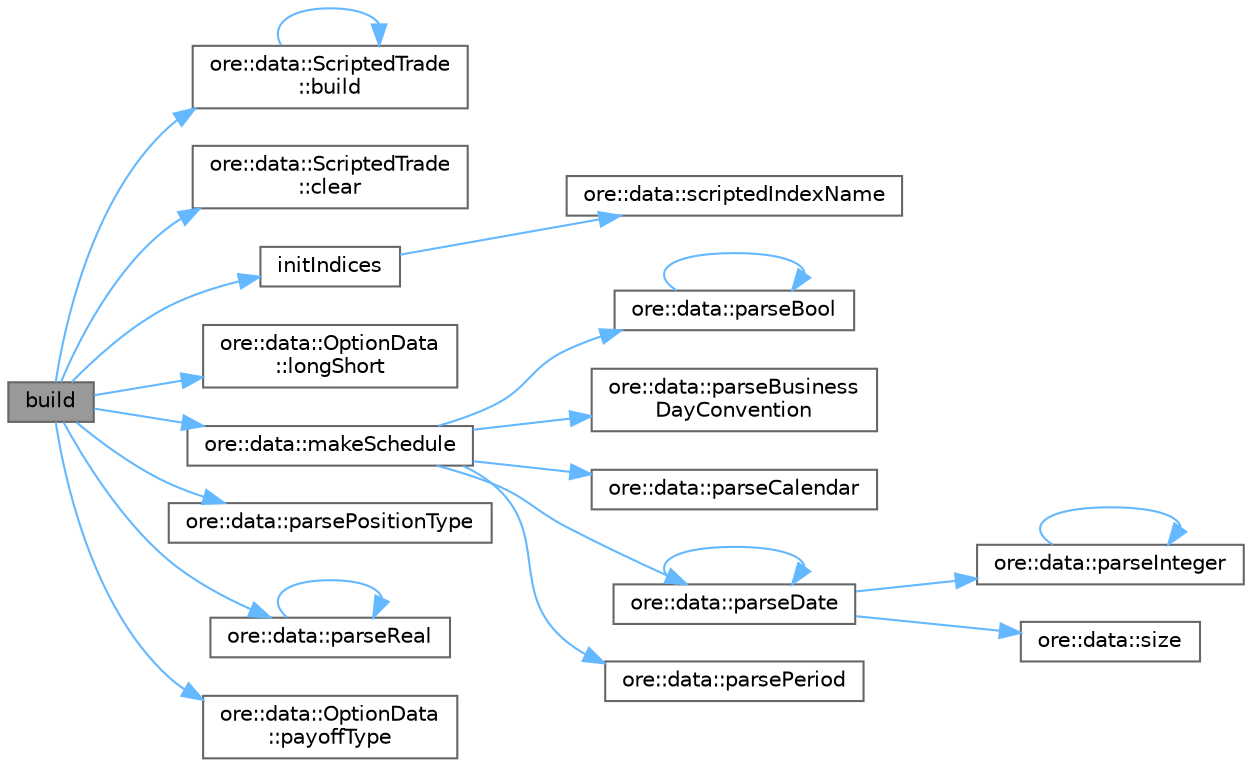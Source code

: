 digraph "build"
{
 // INTERACTIVE_SVG=YES
 // LATEX_PDF_SIZE
  bgcolor="transparent";
  edge [fontname=Helvetica,fontsize=10,labelfontname=Helvetica,labelfontsize=10];
  node [fontname=Helvetica,fontsize=10,shape=box,height=0.2,width=0.4];
  rankdir="LR";
  Node1 [label="build",height=0.2,width=0.4,color="gray40", fillcolor="grey60", style="filled", fontcolor="black",tooltip=" "];
  Node1 -> Node2 [color="steelblue1",style="solid"];
  Node2 [label="ore::data::ScriptedTrade\l::build",height=0.2,width=0.4,color="grey40", fillcolor="white", style="filled",URL="$classore_1_1data_1_1_scripted_trade.html#af7b69d5b18d278257927e32b10a23ee6",tooltip=" "];
  Node2 -> Node2 [color="steelblue1",style="solid"];
  Node1 -> Node3 [color="steelblue1",style="solid"];
  Node3 [label="ore::data::ScriptedTrade\l::clear",height=0.2,width=0.4,color="grey40", fillcolor="white", style="filled",URL="$classore_1_1data_1_1_scripted_trade.html#ac8bb3912a3ce86b15842e79d0b421204",tooltip=" "];
  Node1 -> Node4 [color="steelblue1",style="solid"];
  Node4 [label="initIndices",height=0.2,width=0.4,color="grey40", fillcolor="white", style="filled",URL="$classore_1_1data_1_1_ta_r_f.html#a207c6701b5856e4a18bf06f71ce54287",tooltip=" "];
  Node4 -> Node5 [color="steelblue1",style="solid"];
  Node5 [label="ore::data::scriptedIndexName",height=0.2,width=0.4,color="grey40", fillcolor="white", style="filled",URL="$namespaceore_1_1data.html#a425a020b34a447b90e7656c00c54d2db",tooltip=" "];
  Node1 -> Node6 [color="steelblue1",style="solid"];
  Node6 [label="ore::data::OptionData\l::longShort",height=0.2,width=0.4,color="grey40", fillcolor="white", style="filled",URL="$classore_1_1data_1_1_option_data.html#a50b9f07b1c2bd1b4fea7f2e7da7fdb2b",tooltip=" "];
  Node1 -> Node7 [color="steelblue1",style="solid"];
  Node7 [label="ore::data::makeSchedule",height=0.2,width=0.4,color="grey40", fillcolor="white", style="filled",URL="$namespaceore_1_1data.html#af158e922cf963a59228878344ca5858d",tooltip=" "];
  Node7 -> Node8 [color="steelblue1",style="solid"];
  Node8 [label="ore::data::parseBool",height=0.2,width=0.4,color="grey40", fillcolor="white", style="filled",URL="$group__utilities.html#ga94621f11193864fa1338296232dc5be9",tooltip="Convert text to bool."];
  Node8 -> Node8 [color="steelblue1",style="solid"];
  Node7 -> Node9 [color="steelblue1",style="solid"];
  Node9 [label="ore::data::parseBusiness\lDayConvention",height=0.2,width=0.4,color="grey40", fillcolor="white", style="filled",URL="$group__utilities.html#ga86adcf55f91e340ff40783964666e732",tooltip="Convert text to QuantLib::BusinessDayConvention."];
  Node7 -> Node10 [color="steelblue1",style="solid"];
  Node10 [label="ore::data::parseCalendar",height=0.2,width=0.4,color="grey40", fillcolor="white", style="filled",URL="$group__utilities.html#ga0f72d6fcccae10a674bdcd5095200f14",tooltip="Convert text to QuantLib::Calendar."];
  Node7 -> Node11 [color="steelblue1",style="solid"];
  Node11 [label="ore::data::parseDate",height=0.2,width=0.4,color="grey40", fillcolor="white", style="filled",URL="$group__utilities.html#ga59b5fdda574d90facae95dec2d13040d",tooltip="Convert std::string to QuantLib::Date."];
  Node11 -> Node11 [color="steelblue1",style="solid"];
  Node11 -> Node12 [color="steelblue1",style="solid"];
  Node12 [label="ore::data::parseInteger",height=0.2,width=0.4,color="grey40", fillcolor="white", style="filled",URL="$group__utilities.html#gaecd67eda4fb5f4859bb8f6d383547721",tooltip="Convert text to QuantLib::Integer."];
  Node12 -> Node12 [color="steelblue1",style="solid"];
  Node11 -> Node13 [color="steelblue1",style="solid"];
  Node13 [label="ore::data::size",height=0.2,width=0.4,color="grey40", fillcolor="white", style="filled",URL="$namespaceore_1_1data.html#a777e216dee6069b548bb87da7152699e",tooltip=" "];
  Node7 -> Node14 [color="steelblue1",style="solid"];
  Node14 [label="ore::data::parsePeriod",height=0.2,width=0.4,color="grey40", fillcolor="white", style="filled",URL="$group__utilities.html#ga8e0623e2cb01e250e9cfec4619256208",tooltip="Convert text to QuantLib::Period."];
  Node1 -> Node15 [color="steelblue1",style="solid"];
  Node15 [label="ore::data::parsePositionType",height=0.2,width=0.4,color="grey40", fillcolor="white", style="filled",URL="$group__utilities.html#ga71937c757a73b33221be6ce6a8046839",tooltip="Convert text to QuantLib::Position::Type."];
  Node1 -> Node16 [color="steelblue1",style="solid"];
  Node16 [label="ore::data::parseReal",height=0.2,width=0.4,color="grey40", fillcolor="white", style="filled",URL="$group__utilities.html#gad1db2a68f9a73667c3b4084d63955bdd",tooltip="Convert text to Real."];
  Node16 -> Node16 [color="steelblue1",style="solid"];
  Node1 -> Node17 [color="steelblue1",style="solid"];
  Node17 [label="ore::data::OptionData\l::payoffType",height=0.2,width=0.4,color="grey40", fillcolor="white", style="filled",URL="$classore_1_1data_1_1_option_data.html#a4a6cfe17b2a90264f555586a766d4ecf",tooltip=" "];
}
